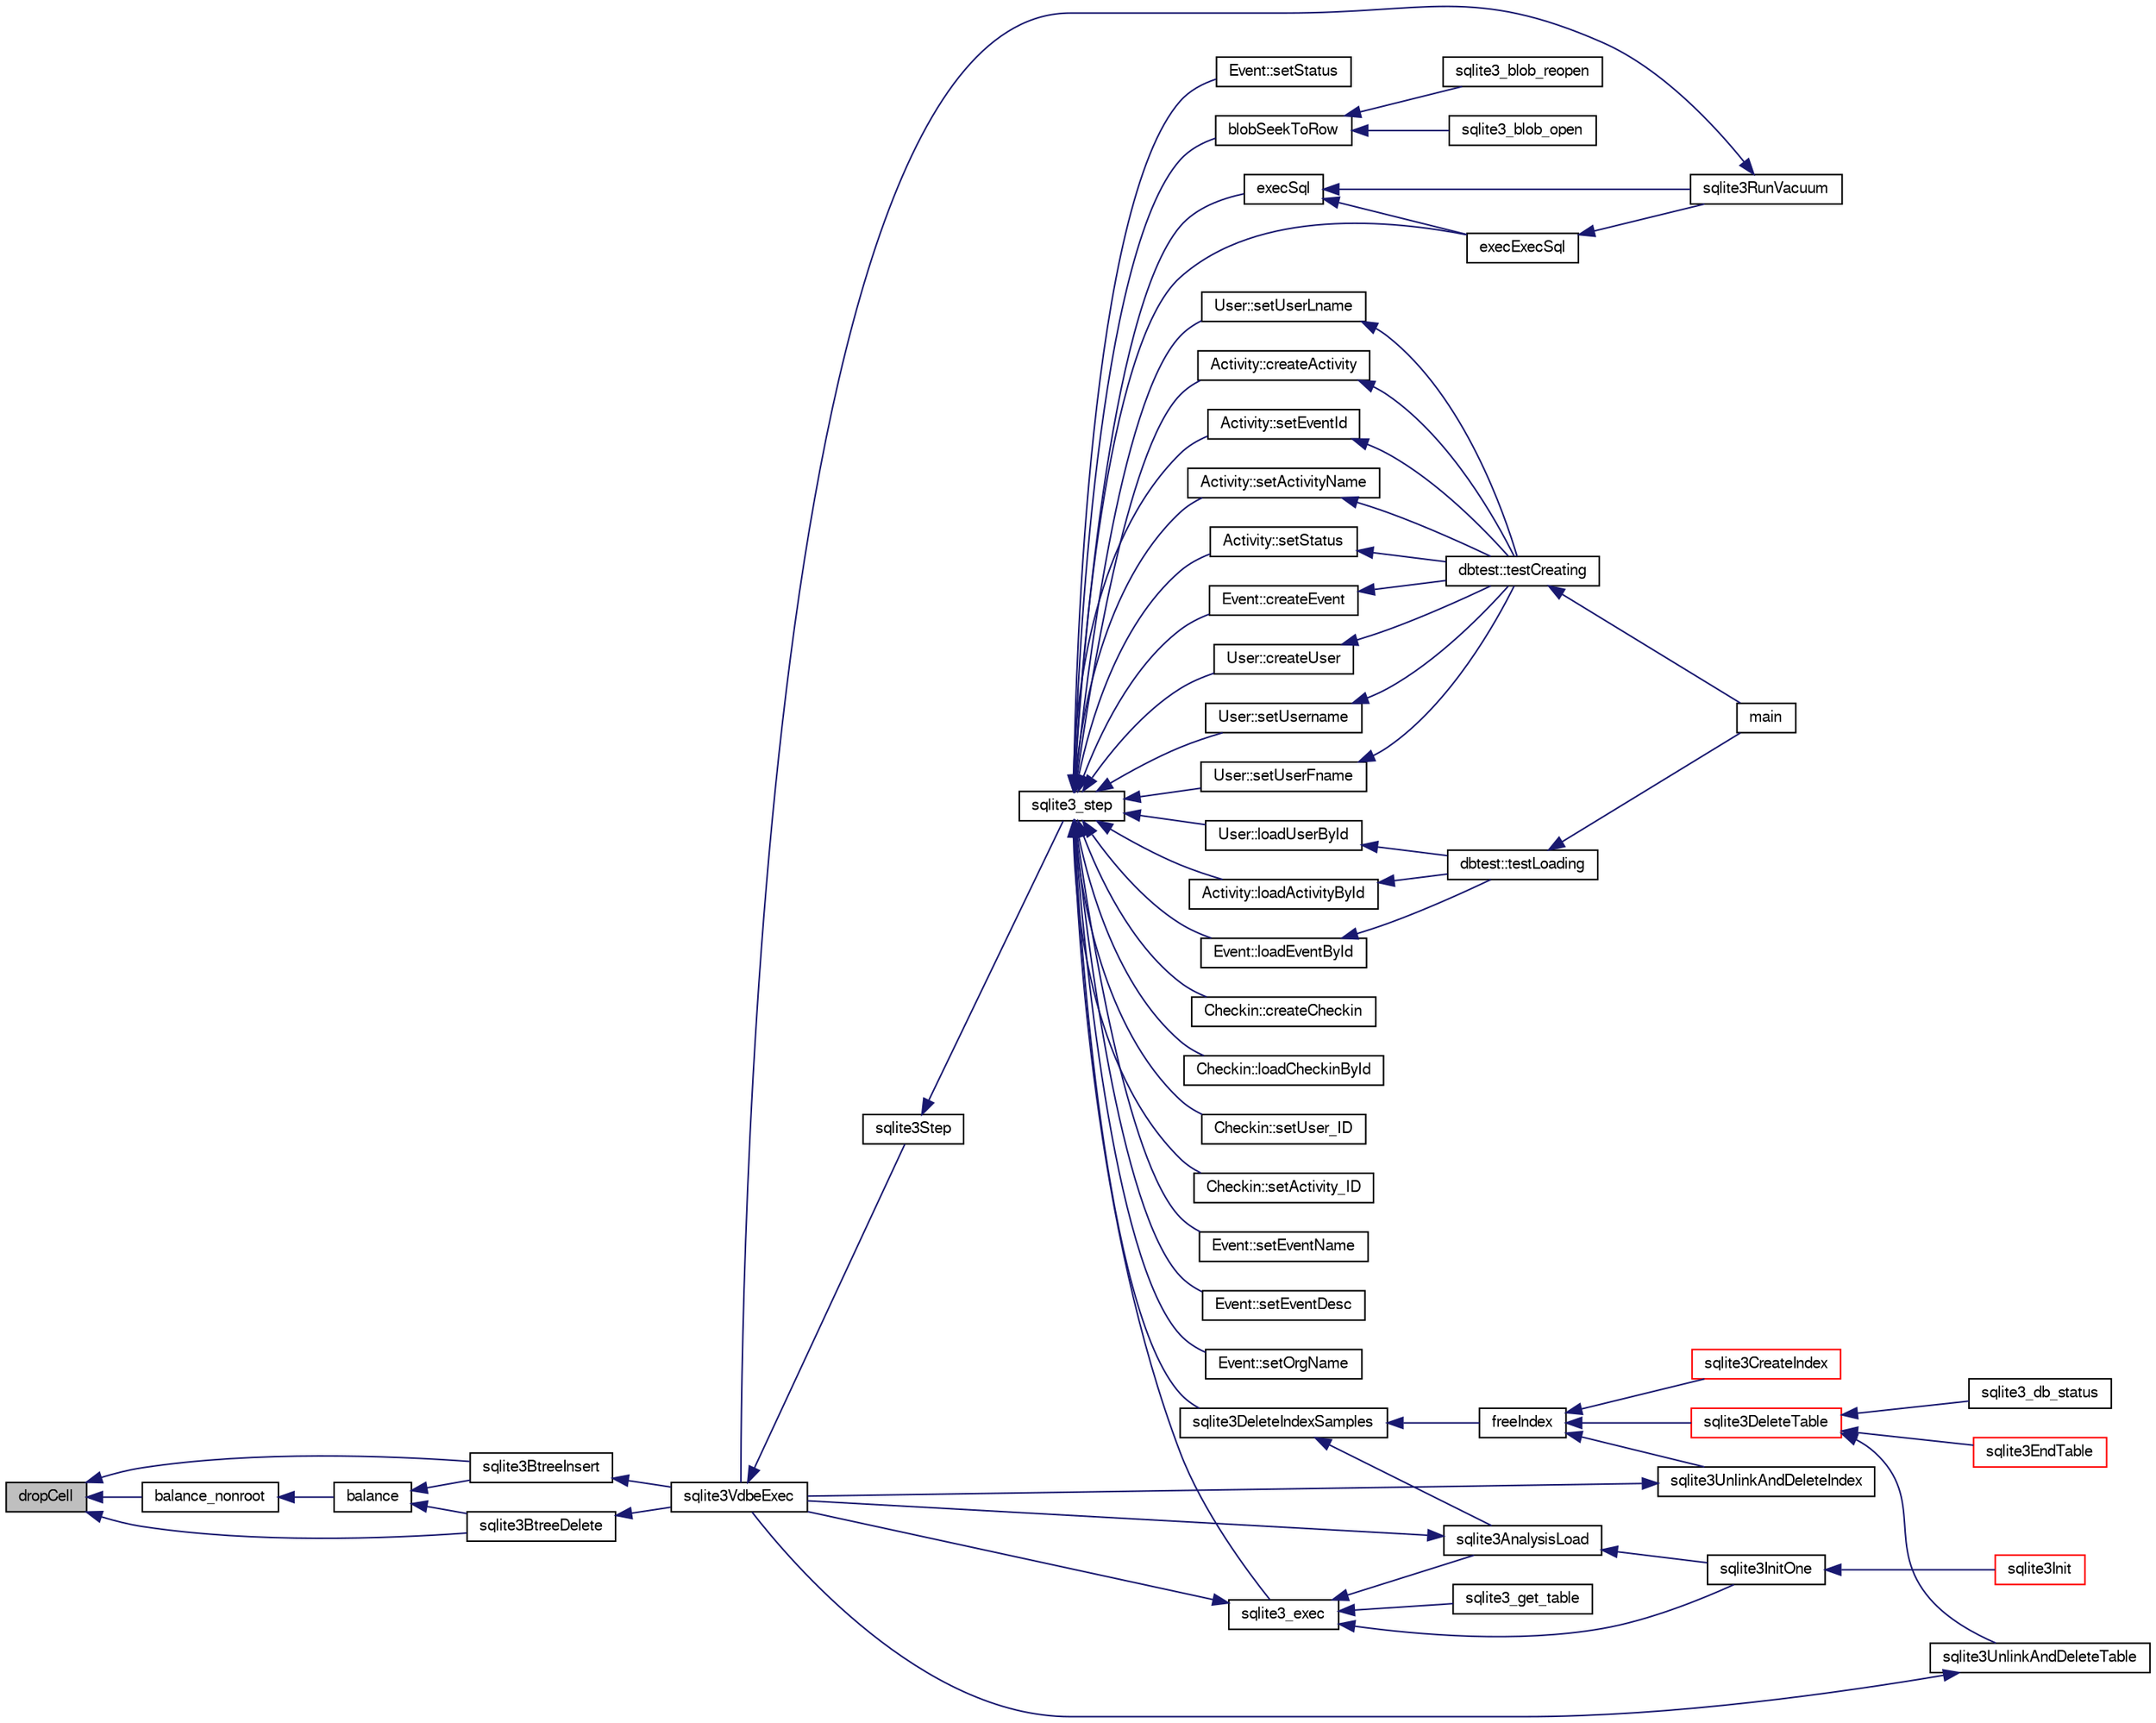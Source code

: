 digraph "dropCell"
{
  edge [fontname="FreeSans",fontsize="10",labelfontname="FreeSans",labelfontsize="10"];
  node [fontname="FreeSans",fontsize="10",shape=record];
  rankdir="LR";
  Node91716 [label="dropCell",height=0.2,width=0.4,color="black", fillcolor="grey75", style="filled", fontcolor="black"];
  Node91716 -> Node91717 [dir="back",color="midnightblue",fontsize="10",style="solid",fontname="FreeSans"];
  Node91717 [label="balance_nonroot",height=0.2,width=0.4,color="black", fillcolor="white", style="filled",URL="$sqlite3_8c.html#a513ba5c0beb3462a4b60064469f1539d"];
  Node91717 -> Node91718 [dir="back",color="midnightblue",fontsize="10",style="solid",fontname="FreeSans"];
  Node91718 [label="balance",height=0.2,width=0.4,color="black", fillcolor="white", style="filled",URL="$sqlite3_8c.html#a173f7c872fb68ccd3a20440d640b66c7"];
  Node91718 -> Node91719 [dir="back",color="midnightblue",fontsize="10",style="solid",fontname="FreeSans"];
  Node91719 [label="sqlite3BtreeInsert",height=0.2,width=0.4,color="black", fillcolor="white", style="filled",URL="$sqlite3_8c.html#aa6c6b68ed28d38984e5fa329794d7f02"];
  Node91719 -> Node91720 [dir="back",color="midnightblue",fontsize="10",style="solid",fontname="FreeSans"];
  Node91720 [label="sqlite3VdbeExec",height=0.2,width=0.4,color="black", fillcolor="white", style="filled",URL="$sqlite3_8c.html#a8ce40a614bdc56719c4d642b1e4dfb21"];
  Node91720 -> Node91721 [dir="back",color="midnightblue",fontsize="10",style="solid",fontname="FreeSans"];
  Node91721 [label="sqlite3Step",height=0.2,width=0.4,color="black", fillcolor="white", style="filled",URL="$sqlite3_8c.html#a3f2872e873e2758a4beedad1d5113554"];
  Node91721 -> Node91722 [dir="back",color="midnightblue",fontsize="10",style="solid",fontname="FreeSans"];
  Node91722 [label="sqlite3_step",height=0.2,width=0.4,color="black", fillcolor="white", style="filled",URL="$sqlite3_8h.html#ac1e491ce36b7471eb28387f7d3c74334"];
  Node91722 -> Node91723 [dir="back",color="midnightblue",fontsize="10",style="solid",fontname="FreeSans"];
  Node91723 [label="Activity::createActivity",height=0.2,width=0.4,color="black", fillcolor="white", style="filled",URL="$classActivity.html#a813cc5e52c14ab49b39014c134e3425b"];
  Node91723 -> Node91724 [dir="back",color="midnightblue",fontsize="10",style="solid",fontname="FreeSans"];
  Node91724 [label="dbtest::testCreating",height=0.2,width=0.4,color="black", fillcolor="white", style="filled",URL="$classdbtest.html#a8193e88a7df657069c8a6bd09c8243b7"];
  Node91724 -> Node91725 [dir="back",color="midnightblue",fontsize="10",style="solid",fontname="FreeSans"];
  Node91725 [label="main",height=0.2,width=0.4,color="black", fillcolor="white", style="filled",URL="$test_8cpp.html#ae66f6b31b5ad750f1fe042a706a4e3d4"];
  Node91722 -> Node91726 [dir="back",color="midnightblue",fontsize="10",style="solid",fontname="FreeSans"];
  Node91726 [label="Activity::loadActivityById",height=0.2,width=0.4,color="black", fillcolor="white", style="filled",URL="$classActivity.html#abe4ffb4f08a47212ebf9013259d9e7fd"];
  Node91726 -> Node91727 [dir="back",color="midnightblue",fontsize="10",style="solid",fontname="FreeSans"];
  Node91727 [label="dbtest::testLoading",height=0.2,width=0.4,color="black", fillcolor="white", style="filled",URL="$classdbtest.html#a6f98d82a2c8e2b9040848763504ddae1"];
  Node91727 -> Node91725 [dir="back",color="midnightblue",fontsize="10",style="solid",fontname="FreeSans"];
  Node91722 -> Node91728 [dir="back",color="midnightblue",fontsize="10",style="solid",fontname="FreeSans"];
  Node91728 [label="Activity::setEventId",height=0.2,width=0.4,color="black", fillcolor="white", style="filled",URL="$classActivity.html#adb1d0fd0d08f473e068f0a4086bfa9ca"];
  Node91728 -> Node91724 [dir="back",color="midnightblue",fontsize="10",style="solid",fontname="FreeSans"];
  Node91722 -> Node91729 [dir="back",color="midnightblue",fontsize="10",style="solid",fontname="FreeSans"];
  Node91729 [label="Activity::setActivityName",height=0.2,width=0.4,color="black", fillcolor="white", style="filled",URL="$classActivity.html#a62dc3737b33915a36086f9dd26d16a81"];
  Node91729 -> Node91724 [dir="back",color="midnightblue",fontsize="10",style="solid",fontname="FreeSans"];
  Node91722 -> Node91730 [dir="back",color="midnightblue",fontsize="10",style="solid",fontname="FreeSans"];
  Node91730 [label="Activity::setStatus",height=0.2,width=0.4,color="black", fillcolor="white", style="filled",URL="$classActivity.html#af618135a7738f4d2a7ee147a8ef912ea"];
  Node91730 -> Node91724 [dir="back",color="midnightblue",fontsize="10",style="solid",fontname="FreeSans"];
  Node91722 -> Node91731 [dir="back",color="midnightblue",fontsize="10",style="solid",fontname="FreeSans"];
  Node91731 [label="Checkin::createCheckin",height=0.2,width=0.4,color="black", fillcolor="white", style="filled",URL="$classCheckin.html#a4e40acdf7fff0e607f6de4f24f3a163c"];
  Node91722 -> Node91732 [dir="back",color="midnightblue",fontsize="10",style="solid",fontname="FreeSans"];
  Node91732 [label="Checkin::loadCheckinById",height=0.2,width=0.4,color="black", fillcolor="white", style="filled",URL="$classCheckin.html#a3461f70ea6c68475225f2a07f78a21e0"];
  Node91722 -> Node91733 [dir="back",color="midnightblue",fontsize="10",style="solid",fontname="FreeSans"];
  Node91733 [label="Checkin::setUser_ID",height=0.2,width=0.4,color="black", fillcolor="white", style="filled",URL="$classCheckin.html#a76ab640f4f912876dbebf183db5359c6"];
  Node91722 -> Node91734 [dir="back",color="midnightblue",fontsize="10",style="solid",fontname="FreeSans"];
  Node91734 [label="Checkin::setActivity_ID",height=0.2,width=0.4,color="black", fillcolor="white", style="filled",URL="$classCheckin.html#ab2ff3ec2604ec73a42af25874a00b232"];
  Node91722 -> Node91735 [dir="back",color="midnightblue",fontsize="10",style="solid",fontname="FreeSans"];
  Node91735 [label="Event::createEvent",height=0.2,width=0.4,color="black", fillcolor="white", style="filled",URL="$classEvent.html#a77adb9f4a46ffb32c2d931f0691f5903"];
  Node91735 -> Node91724 [dir="back",color="midnightblue",fontsize="10",style="solid",fontname="FreeSans"];
  Node91722 -> Node91736 [dir="back",color="midnightblue",fontsize="10",style="solid",fontname="FreeSans"];
  Node91736 [label="Event::loadEventById",height=0.2,width=0.4,color="black", fillcolor="white", style="filled",URL="$classEvent.html#afa66cea33f722dbeecb69cc98fdea055"];
  Node91736 -> Node91727 [dir="back",color="midnightblue",fontsize="10",style="solid",fontname="FreeSans"];
  Node91722 -> Node91737 [dir="back",color="midnightblue",fontsize="10",style="solid",fontname="FreeSans"];
  Node91737 [label="Event::setEventName",height=0.2,width=0.4,color="black", fillcolor="white", style="filled",URL="$classEvent.html#a10596b6ca077df05184e30d62b08729d"];
  Node91722 -> Node91738 [dir="back",color="midnightblue",fontsize="10",style="solid",fontname="FreeSans"];
  Node91738 [label="Event::setEventDesc",height=0.2,width=0.4,color="black", fillcolor="white", style="filled",URL="$classEvent.html#ae36b8377dcae792f1c5c4726024c981b"];
  Node91722 -> Node91739 [dir="back",color="midnightblue",fontsize="10",style="solid",fontname="FreeSans"];
  Node91739 [label="Event::setOrgName",height=0.2,width=0.4,color="black", fillcolor="white", style="filled",URL="$classEvent.html#a19aac0f776bd764563a54977656cf680"];
  Node91722 -> Node91740 [dir="back",color="midnightblue",fontsize="10",style="solid",fontname="FreeSans"];
  Node91740 [label="Event::setStatus",height=0.2,width=0.4,color="black", fillcolor="white", style="filled",URL="$classEvent.html#ab0a6b9285af0f4172eb841e2b80f8972"];
  Node91722 -> Node91741 [dir="back",color="midnightblue",fontsize="10",style="solid",fontname="FreeSans"];
  Node91741 [label="blobSeekToRow",height=0.2,width=0.4,color="black", fillcolor="white", style="filled",URL="$sqlite3_8c.html#afff57e13332b98c8a44a7cebe38962ab"];
  Node91741 -> Node91742 [dir="back",color="midnightblue",fontsize="10",style="solid",fontname="FreeSans"];
  Node91742 [label="sqlite3_blob_open",height=0.2,width=0.4,color="black", fillcolor="white", style="filled",URL="$sqlite3_8h.html#adb8ad839a5bdd62a43785132bc7dd518"];
  Node91741 -> Node91743 [dir="back",color="midnightblue",fontsize="10",style="solid",fontname="FreeSans"];
  Node91743 [label="sqlite3_blob_reopen",height=0.2,width=0.4,color="black", fillcolor="white", style="filled",URL="$sqlite3_8h.html#abc77c24fdc0150138490359a94360f7e"];
  Node91722 -> Node91744 [dir="back",color="midnightblue",fontsize="10",style="solid",fontname="FreeSans"];
  Node91744 [label="sqlite3DeleteIndexSamples",height=0.2,width=0.4,color="black", fillcolor="white", style="filled",URL="$sqlite3_8c.html#aaeda0302fbf61397ec009f65bed047ef"];
  Node91744 -> Node91745 [dir="back",color="midnightblue",fontsize="10",style="solid",fontname="FreeSans"];
  Node91745 [label="sqlite3AnalysisLoad",height=0.2,width=0.4,color="black", fillcolor="white", style="filled",URL="$sqlite3_8c.html#a48a2301c27e1d3d68708b9b8761b5a01"];
  Node91745 -> Node91720 [dir="back",color="midnightblue",fontsize="10",style="solid",fontname="FreeSans"];
  Node91745 -> Node91746 [dir="back",color="midnightblue",fontsize="10",style="solid",fontname="FreeSans"];
  Node91746 [label="sqlite3InitOne",height=0.2,width=0.4,color="black", fillcolor="white", style="filled",URL="$sqlite3_8c.html#ac4318b25df65269906b0379251fe9b85"];
  Node91746 -> Node91747 [dir="back",color="midnightblue",fontsize="10",style="solid",fontname="FreeSans"];
  Node91747 [label="sqlite3Init",height=0.2,width=0.4,color="red", fillcolor="white", style="filled",URL="$sqlite3_8c.html#aed74e3dc765631a833f522f425ff5a48"];
  Node91744 -> Node91847 [dir="back",color="midnightblue",fontsize="10",style="solid",fontname="FreeSans"];
  Node91847 [label="freeIndex",height=0.2,width=0.4,color="black", fillcolor="white", style="filled",URL="$sqlite3_8c.html#a00907c99c18d5bcb9d0b38c077146c31"];
  Node91847 -> Node91848 [dir="back",color="midnightblue",fontsize="10",style="solid",fontname="FreeSans"];
  Node91848 [label="sqlite3UnlinkAndDeleteIndex",height=0.2,width=0.4,color="black", fillcolor="white", style="filled",URL="$sqlite3_8c.html#a889f2dcb438c56db37a6d61e9f25e244"];
  Node91848 -> Node91720 [dir="back",color="midnightblue",fontsize="10",style="solid",fontname="FreeSans"];
  Node91847 -> Node91849 [dir="back",color="midnightblue",fontsize="10",style="solid",fontname="FreeSans"];
  Node91849 [label="sqlite3DeleteTable",height=0.2,width=0.4,color="red", fillcolor="white", style="filled",URL="$sqlite3_8c.html#a7fd3d507375a381a3807f92735318973"];
  Node91849 -> Node91850 [dir="back",color="midnightblue",fontsize="10",style="solid",fontname="FreeSans"];
  Node91850 [label="sqlite3_db_status",height=0.2,width=0.4,color="black", fillcolor="white", style="filled",URL="$sqlite3_8h.html#ab64e8333313ee2e44116842711818940"];
  Node91849 -> Node91851 [dir="back",color="midnightblue",fontsize="10",style="solid",fontname="FreeSans"];
  Node91851 [label="sqlite3UnlinkAndDeleteTable",height=0.2,width=0.4,color="black", fillcolor="white", style="filled",URL="$sqlite3_8c.html#a9733677716a49de464f86fff164e9a1b"];
  Node91851 -> Node91720 [dir="back",color="midnightblue",fontsize="10",style="solid",fontname="FreeSans"];
  Node91849 -> Node91762 [dir="back",color="midnightblue",fontsize="10",style="solid",fontname="FreeSans"];
  Node91762 [label="sqlite3EndTable",height=0.2,width=0.4,color="red", fillcolor="white", style="filled",URL="$sqlite3_8c.html#a7b5f2c66c0f0b6f819d970ca389768b0"];
  Node91847 -> Node91759 [dir="back",color="midnightblue",fontsize="10",style="solid",fontname="FreeSans"];
  Node91759 [label="sqlite3CreateIndex",height=0.2,width=0.4,color="red", fillcolor="white", style="filled",URL="$sqlite3_8c.html#a8dbe5e590ab6c58a8c45f34f7c81e825"];
  Node91722 -> Node91913 [dir="back",color="midnightblue",fontsize="10",style="solid",fontname="FreeSans"];
  Node91913 [label="sqlite3_exec",height=0.2,width=0.4,color="black", fillcolor="white", style="filled",URL="$sqlite3_8h.html#a97487ec8150e0bcc8fa392ab8f0e24db"];
  Node91913 -> Node91720 [dir="back",color="midnightblue",fontsize="10",style="solid",fontname="FreeSans"];
  Node91913 -> Node91745 [dir="back",color="midnightblue",fontsize="10",style="solid",fontname="FreeSans"];
  Node91913 -> Node91746 [dir="back",color="midnightblue",fontsize="10",style="solid",fontname="FreeSans"];
  Node91913 -> Node91914 [dir="back",color="midnightblue",fontsize="10",style="solid",fontname="FreeSans"];
  Node91914 [label="sqlite3_get_table",height=0.2,width=0.4,color="black", fillcolor="white", style="filled",URL="$sqlite3_8h.html#a5effeac4e12df57beaa35c5be1f61579"];
  Node91722 -> Node91904 [dir="back",color="midnightblue",fontsize="10",style="solid",fontname="FreeSans"];
  Node91904 [label="execSql",height=0.2,width=0.4,color="black", fillcolor="white", style="filled",URL="$sqlite3_8c.html#a7d16651b98a110662f4c265eff0246cb"];
  Node91904 -> Node91905 [dir="back",color="midnightblue",fontsize="10",style="solid",fontname="FreeSans"];
  Node91905 [label="execExecSql",height=0.2,width=0.4,color="black", fillcolor="white", style="filled",URL="$sqlite3_8c.html#ac1be09a6c047f21133d16378d301e0d4"];
  Node91905 -> Node91906 [dir="back",color="midnightblue",fontsize="10",style="solid",fontname="FreeSans"];
  Node91906 [label="sqlite3RunVacuum",height=0.2,width=0.4,color="black", fillcolor="white", style="filled",URL="$sqlite3_8c.html#a5e83ddc7b3e7e8e79ad5d1fc92de1d2f"];
  Node91906 -> Node91720 [dir="back",color="midnightblue",fontsize="10",style="solid",fontname="FreeSans"];
  Node91904 -> Node91906 [dir="back",color="midnightblue",fontsize="10",style="solid",fontname="FreeSans"];
  Node91722 -> Node91905 [dir="back",color="midnightblue",fontsize="10",style="solid",fontname="FreeSans"];
  Node91722 -> Node91907 [dir="back",color="midnightblue",fontsize="10",style="solid",fontname="FreeSans"];
  Node91907 [label="User::createUser",height=0.2,width=0.4,color="black", fillcolor="white", style="filled",URL="$classUser.html#a22ed673939e8cc0a136130b809bba513"];
  Node91907 -> Node91724 [dir="back",color="midnightblue",fontsize="10",style="solid",fontname="FreeSans"];
  Node91722 -> Node91908 [dir="back",color="midnightblue",fontsize="10",style="solid",fontname="FreeSans"];
  Node91908 [label="User::loadUserById",height=0.2,width=0.4,color="black", fillcolor="white", style="filled",URL="$classUser.html#a863377665b7fb83c5547dcf9727f5092"];
  Node91908 -> Node91727 [dir="back",color="midnightblue",fontsize="10",style="solid",fontname="FreeSans"];
  Node91722 -> Node91909 [dir="back",color="midnightblue",fontsize="10",style="solid",fontname="FreeSans"];
  Node91909 [label="User::setUsername",height=0.2,width=0.4,color="black", fillcolor="white", style="filled",URL="$classUser.html#aa0497022a136cb78de785b0a39ae60b1"];
  Node91909 -> Node91724 [dir="back",color="midnightblue",fontsize="10",style="solid",fontname="FreeSans"];
  Node91722 -> Node91910 [dir="back",color="midnightblue",fontsize="10",style="solid",fontname="FreeSans"];
  Node91910 [label="User::setUserFname",height=0.2,width=0.4,color="black", fillcolor="white", style="filled",URL="$classUser.html#a72657eb55cd0ca437b4841a43f19912f"];
  Node91910 -> Node91724 [dir="back",color="midnightblue",fontsize="10",style="solid",fontname="FreeSans"];
  Node91722 -> Node91911 [dir="back",color="midnightblue",fontsize="10",style="solid",fontname="FreeSans"];
  Node91911 [label="User::setUserLname",height=0.2,width=0.4,color="black", fillcolor="white", style="filled",URL="$classUser.html#aa25973387e5afe1aa6f60dd6545e33b5"];
  Node91911 -> Node91724 [dir="back",color="midnightblue",fontsize="10",style="solid",fontname="FreeSans"];
  Node91718 -> Node91981 [dir="back",color="midnightblue",fontsize="10",style="solid",fontname="FreeSans"];
  Node91981 [label="sqlite3BtreeDelete",height=0.2,width=0.4,color="black", fillcolor="white", style="filled",URL="$sqlite3_8c.html#a65c40cd7ec987dbd25392a180f388fe7"];
  Node91981 -> Node91720 [dir="back",color="midnightblue",fontsize="10",style="solid",fontname="FreeSans"];
  Node91716 -> Node91719 [dir="back",color="midnightblue",fontsize="10",style="solid",fontname="FreeSans"];
  Node91716 -> Node91981 [dir="back",color="midnightblue",fontsize="10",style="solid",fontname="FreeSans"];
}
